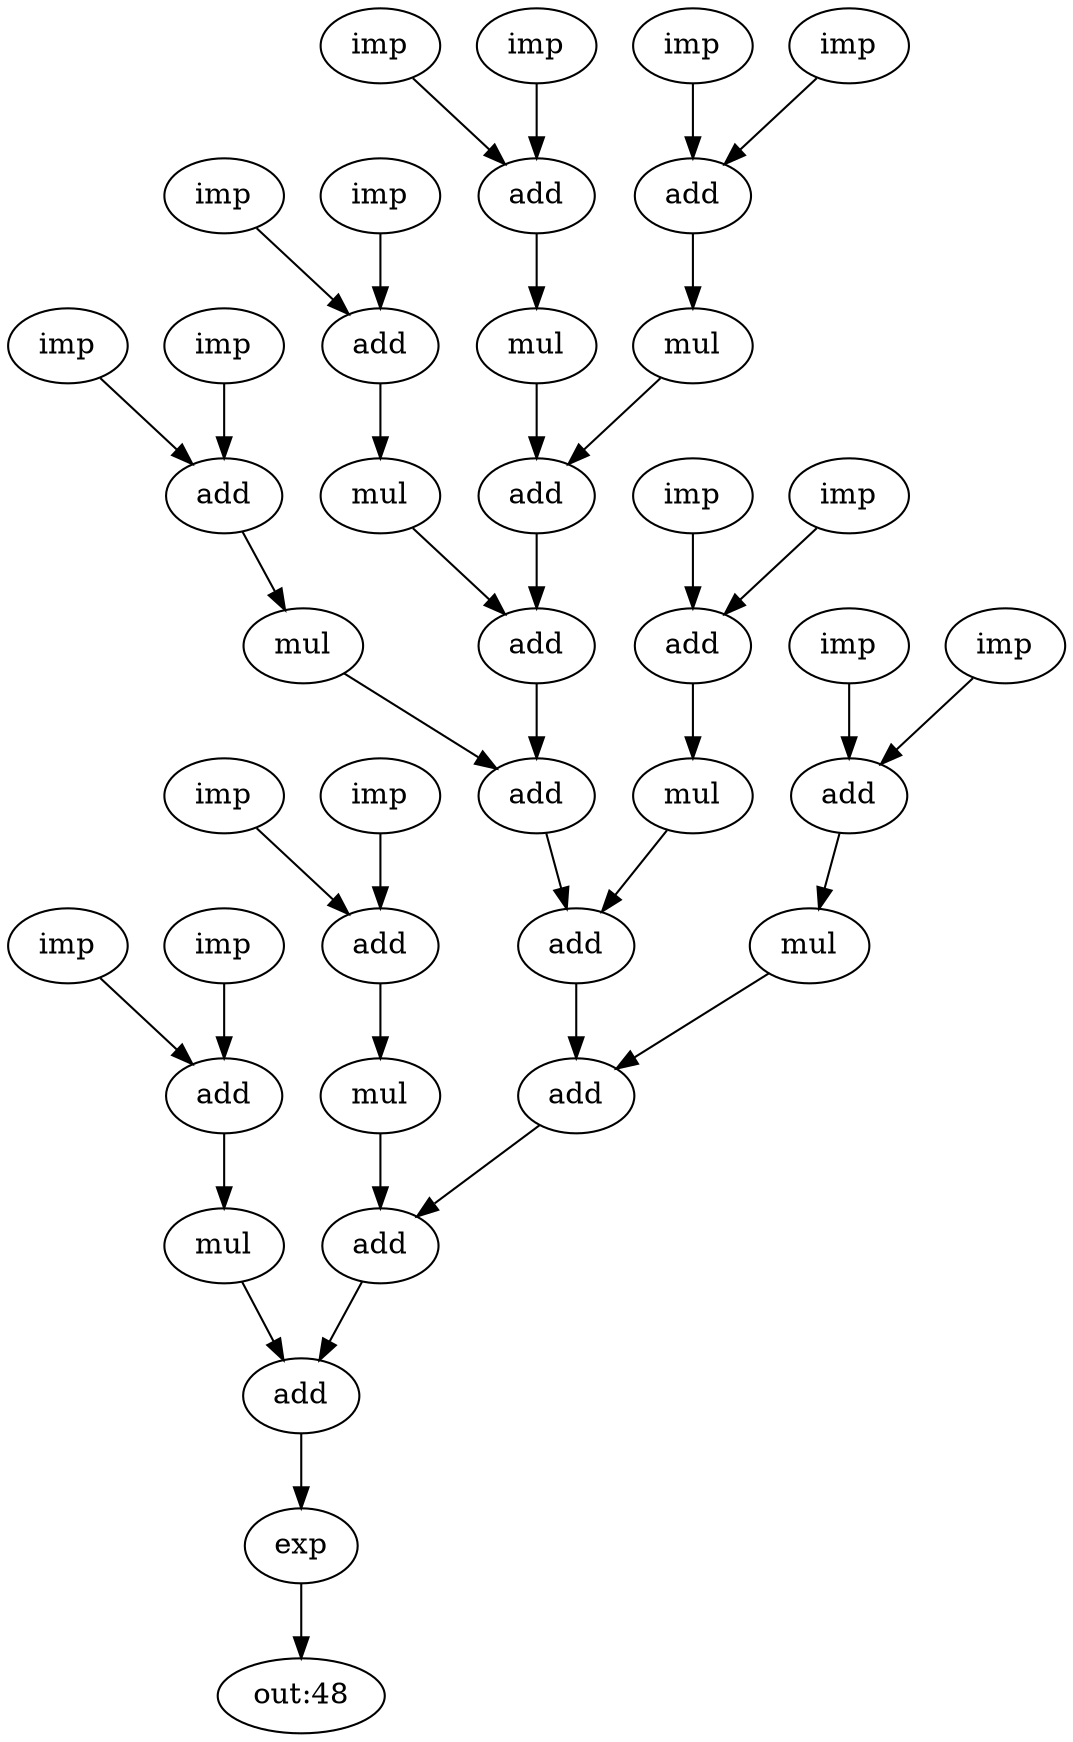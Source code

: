 strict digraph "fir2" {
9 [label=imp];
10 [label=imp];
11 [label=add];
12 [label=imp];
13 [label=imp];
14 [label=add];
15 [label=imp];
16 [label=imp];
17 [label=add];
18 [label=imp];
19 [label=imp];
20 [label=add];
21 [label=imp];
22 [label=imp];
23 [label=add];
24 [label=imp];
25 [label=imp];
26 [label=add];
27 [label=imp];
28 [label=imp];
29 [label=add];
30 [label=imp];
31 [label=imp];
32 [label=add];
33 [label=mul];
34 [label=mul];
35 [label=mul];
36 [label=mul];
37 [label=mul];
38 [label=mul];
39 [label=mul];
40 [label=mul];
41 [label=add];
42 [label=add];
43 [label=add];
44 [label=add];
45 [label=add];
46 [label=add];
47 [label=add];
48 [label=exp];
"out:48";
9 -> 11  [name=1];
10 -> 11  [name=2];
11 -> 33  [name=3];
12 -> 14  [name=4];
13 -> 14  [name=5];
14 -> 34  [name=6];
15 -> 17  [name=7];
16 -> 17  [name=8];
17 -> 35  [name=9];
18 -> 20  [name=10];
19 -> 20  [name=11];
20 -> 36  [name=12];
21 -> 23  [name=13];
22 -> 23  [name=14];
23 -> 37  [name=15];
24 -> 26  [name=16];
25 -> 26  [name=17];
26 -> 38  [name=18];
27 -> 29  [name=19];
28 -> 29  [name=20];
29 -> 39  [name=21];
30 -> 32  [name=22];
31 -> 32  [name=23];
32 -> 40  [name=24];
33 -> 41  [name=25];
34 -> 41  [name=26];
35 -> 42  [name=27];
36 -> 43  [name=28];
37 -> 44  [name=29];
38 -> 45  [name=30];
39 -> 46  [name=31];
40 -> 47  [name=32];
41 -> 42  [name=33];
42 -> 43  [name=34];
43 -> 44  [name=35];
44 -> 45  [name=36];
45 -> 46  [name=37];
46 -> 47  [name=38];
47 -> 48  [name=39];
48 -> "out:48";
}
